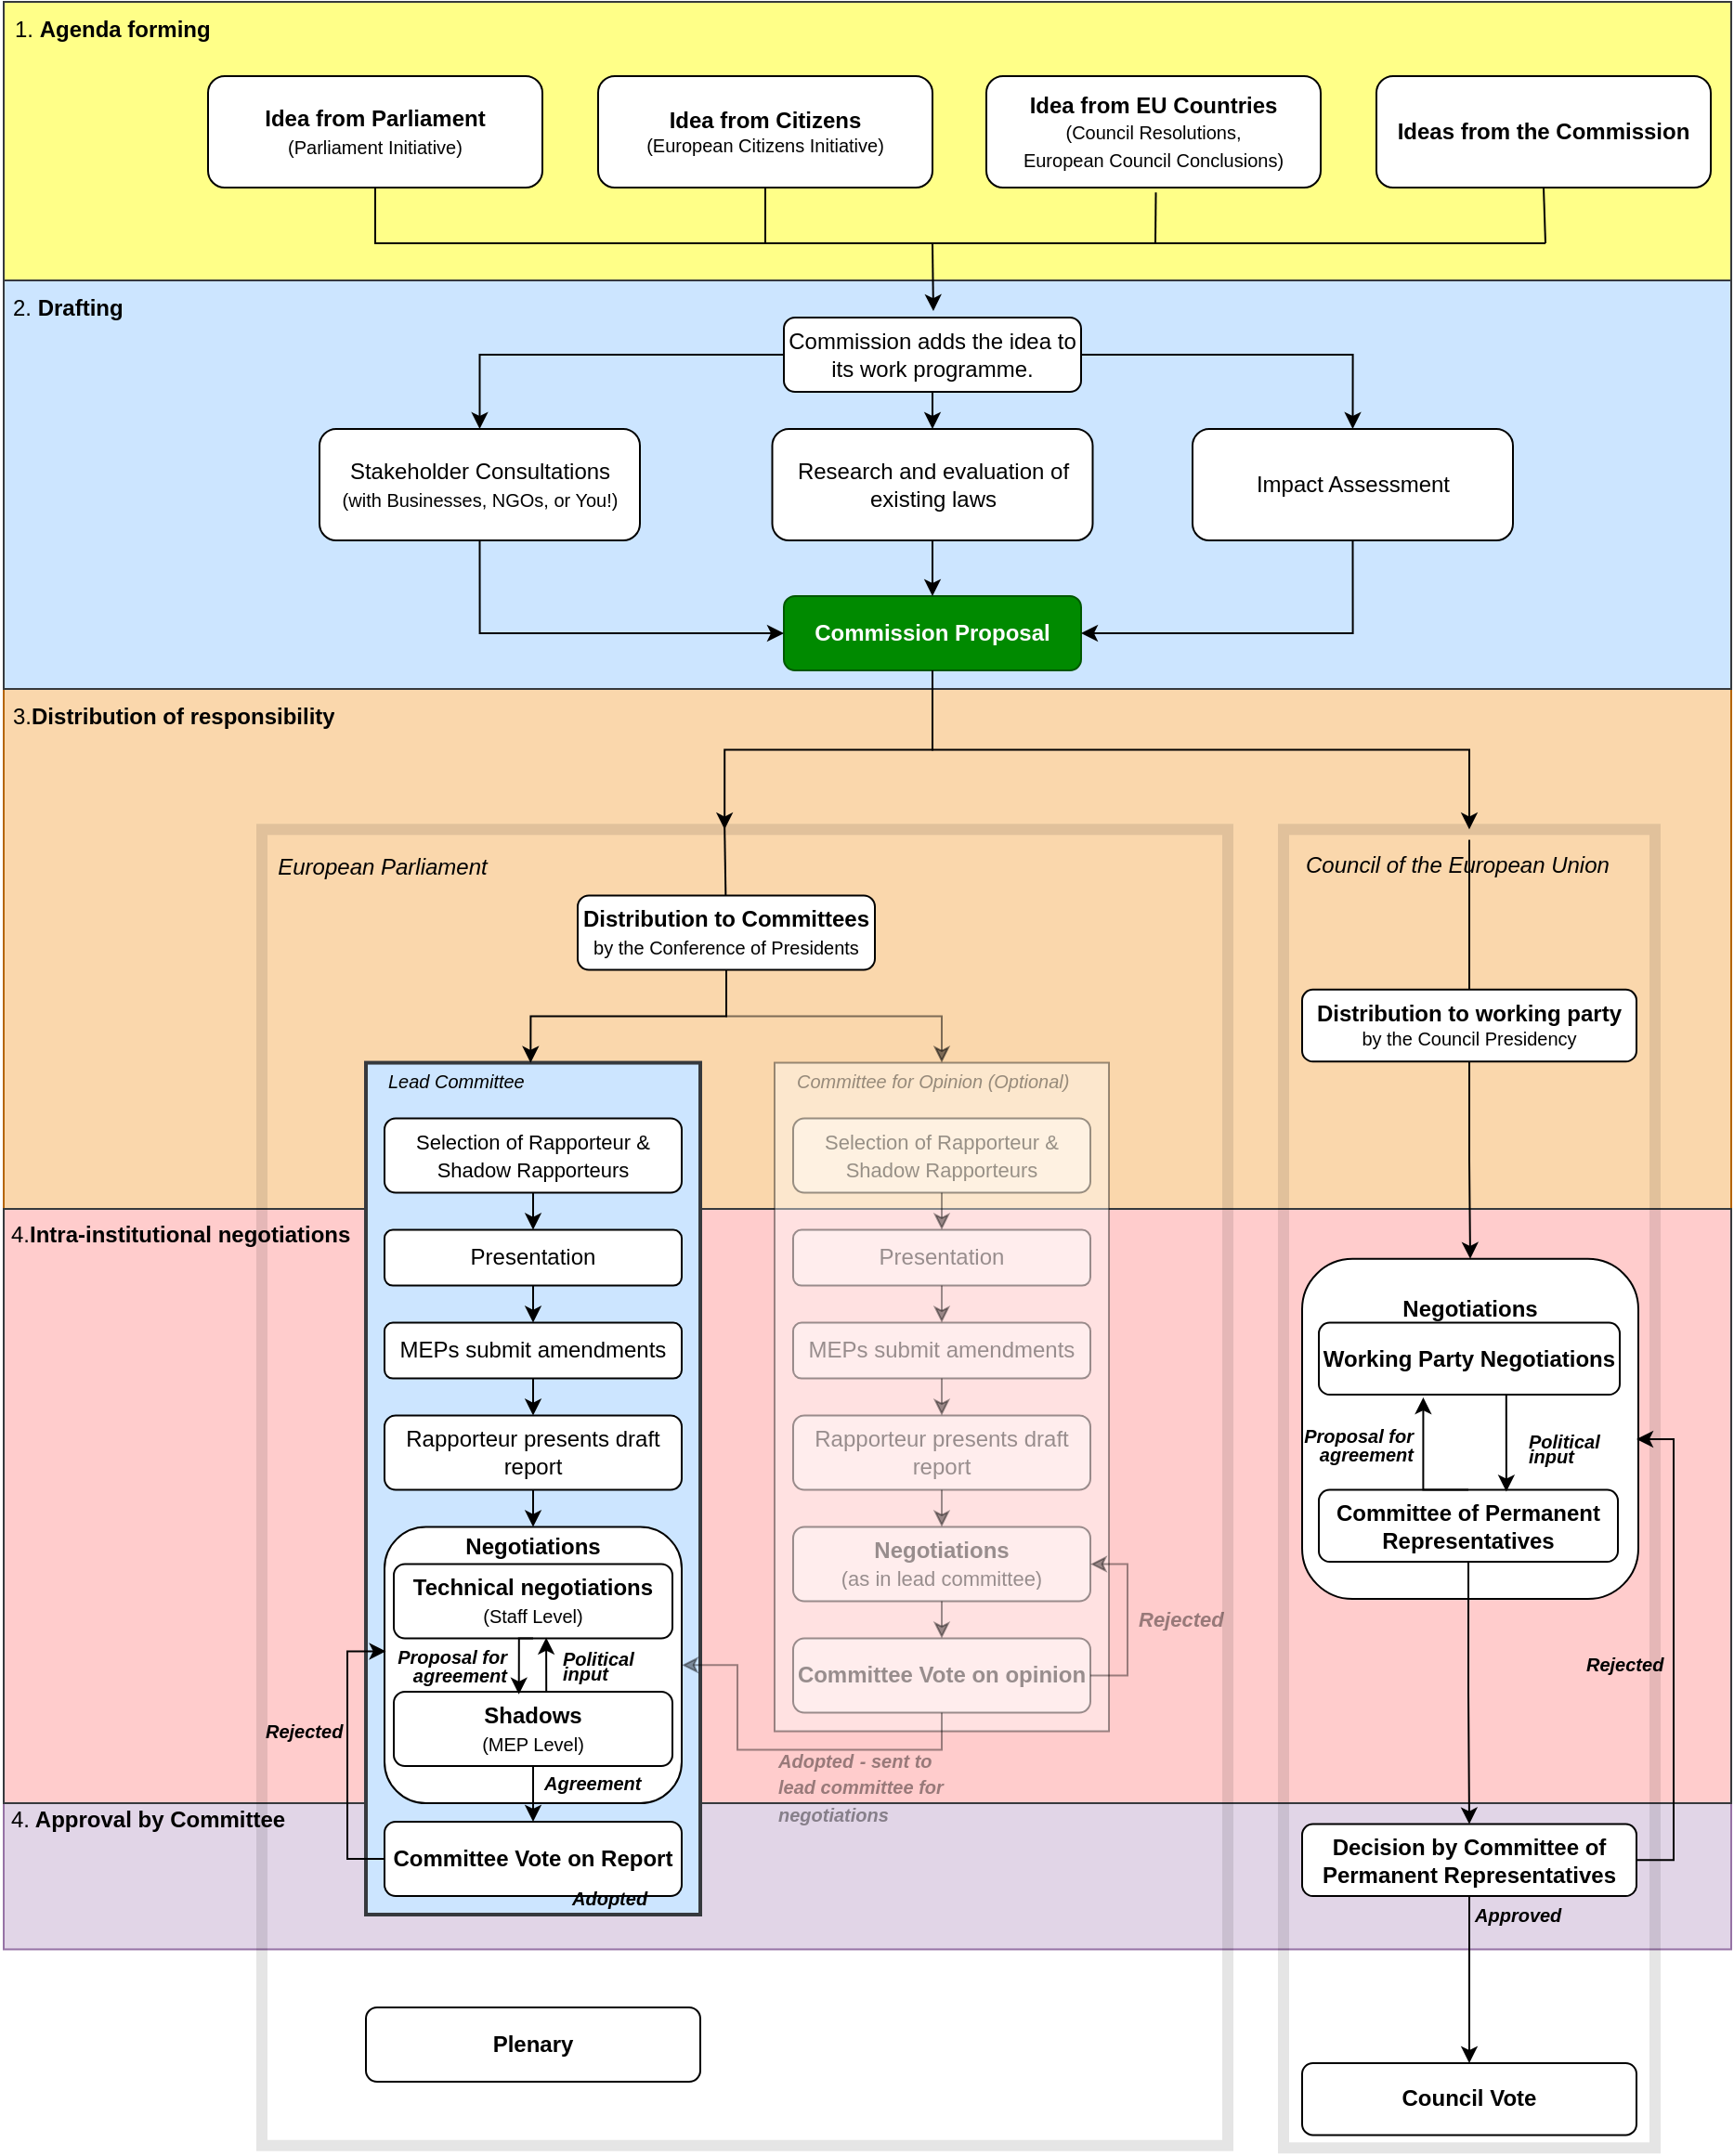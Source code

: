 <mxfile version="23.1.1" type="device">
  <diagram id="C5RBs43oDa-KdzZeNtuy" name="Page-1">
    <mxGraphModel dx="2902" dy="1095" grid="1" gridSize="10" guides="1" tooltips="1" connect="1" arrows="1" fold="1" page="1" pageScale="1" pageWidth="927" pageHeight="2200" math="0" shadow="0">
      <root>
        <mxCell id="WIyWlLk6GJQsqaUBKTNV-0" />
        <mxCell id="WIyWlLk6GJQsqaUBKTNV-1" parent="WIyWlLk6GJQsqaUBKTNV-0" />
        <mxCell id="CYwxyyYUvNGJD3u-65vJ-61" value="" style="rounded=0;whiteSpace=wrap;html=1;fillColor=#fad7ac;strokeColor=#b46504;" vertex="1" parent="WIyWlLk6GJQsqaUBKTNV-1">
          <mxGeometry y="370" width="930" height="280" as="geometry" />
        </mxCell>
        <mxCell id="CYwxyyYUvNGJD3u-65vJ-101" value="" style="rounded=0;whiteSpace=wrap;html=1;fillColor=#e1d5e7;strokeColor=#9673a6;" vertex="1" parent="WIyWlLk6GJQsqaUBKTNV-1">
          <mxGeometry y="970" width="930" height="78.72" as="geometry" />
        </mxCell>
        <mxCell id="CYwxyyYUvNGJD3u-65vJ-63" value="" style="rounded=0;whiteSpace=wrap;html=1;fillColor=#ffcccc;strokeColor=#36393d;" vertex="1" parent="WIyWlLk6GJQsqaUBKTNV-1">
          <mxGeometry y="650" width="930" height="320" as="geometry" />
        </mxCell>
        <mxCell id="CYwxyyYUvNGJD3u-65vJ-0" value="" style="rounded=0;whiteSpace=wrap;html=1;fillColor=none;strokeWidth=6;opacity=10;" vertex="1" parent="WIyWlLk6GJQsqaUBKTNV-1">
          <mxGeometry x="689" y="445.64" width="200" height="710" as="geometry" />
        </mxCell>
        <mxCell id="CYwxyyYUvNGJD3u-65vJ-103" value="&lt;div&gt;&lt;b&gt;Negotiations&lt;/b&gt;&lt;/div&gt;&lt;div&gt;&lt;b&gt;&lt;br&gt;&lt;/b&gt;&lt;/div&gt;&lt;div&gt;&lt;b&gt;&lt;br&gt;&lt;/b&gt;&lt;/div&gt;&lt;div&gt;&lt;font style=&quot;font-size: 11px;&quot;&gt;&lt;br&gt;&lt;/font&gt;&lt;/div&gt;&lt;div&gt;&lt;font style=&quot;font-size: 11px;&quot;&gt;&lt;br&gt;&lt;/font&gt;&lt;/div&gt;&lt;div&gt;&lt;font style=&quot;font-size: 11px;&quot;&gt;&lt;br&gt;&lt;/font&gt;&lt;/div&gt;&lt;div&gt;&lt;font style=&quot;font-size: 11px;&quot;&gt;&lt;br&gt;&lt;/font&gt;&lt;/div&gt;&lt;div&gt;&lt;font style=&quot;font-size: 11px;&quot;&gt;&lt;br&gt;&lt;/font&gt;&lt;/div&gt;&lt;div&gt;&lt;br&gt;&lt;/div&gt;&lt;div&gt;&lt;br&gt;&lt;/div&gt;" style="rounded=1;whiteSpace=wrap;html=1;" vertex="1" parent="WIyWlLk6GJQsqaUBKTNV-1">
          <mxGeometry x="699" y="676.92" width="181" height="183.08" as="geometry" />
        </mxCell>
        <mxCell id="CYwxyyYUvNGJD3u-65vJ-64" value="&lt;div&gt;4.&lt;b&gt;Intra-institutional negotiations&lt;br&gt;&lt;/b&gt;&lt;/div&gt;&lt;div&gt;&lt;b&gt;&lt;br&gt;&lt;/b&gt;&lt;/div&gt;" style="text;strokeColor=none;fillColor=none;align=left;verticalAlign=middle;spacingLeft=4;spacingRight=4;overflow=hidden;points=[[0,0.5],[1,0.5]];portConstraint=eastwest;rotatable=0;whiteSpace=wrap;html=1;" vertex="1" parent="WIyWlLk6GJQsqaUBKTNV-1">
          <mxGeometry x="-2" y="651.28" width="291" height="38.72" as="geometry" />
        </mxCell>
        <mxCell id="CYwxyyYUvNGJD3u-65vJ-59" value="" style="rounded=0;whiteSpace=wrap;html=1;fillColor=#cce5ff;strokeColor=#36393d;" vertex="1" parent="WIyWlLk6GJQsqaUBKTNV-1">
          <mxGeometry y="150" width="930" height="220" as="geometry" />
        </mxCell>
        <mxCell id="CYwxyyYUvNGJD3u-65vJ-57" value="" style="rounded=0;whiteSpace=wrap;html=1;fillColor=#ffff88;strokeColor=#36393d;" vertex="1" parent="WIyWlLk6GJQsqaUBKTNV-1">
          <mxGeometry width="930" height="150" as="geometry" />
        </mxCell>
        <mxCell id="CYwxyyYUvNGJD3u-65vJ-4" style="edgeStyle=orthogonalEdgeStyle;rounded=0;orthogonalLoop=1;jettySize=auto;html=1;exitX=0.5;exitY=1;exitDx=0;exitDy=0;entryX=0.5;entryY=0;entryDx=0;entryDy=0;" edge="1" parent="WIyWlLk6GJQsqaUBKTNV-1" source="WIyWlLk6GJQsqaUBKTNV-3" target="CYwxyyYUvNGJD3u-65vJ-0">
          <mxGeometry relative="1" as="geometry" />
        </mxCell>
        <mxCell id="WIyWlLk6GJQsqaUBKTNV-3" value="&lt;b&gt;Commission Proposal&lt;br&gt;&lt;/b&gt;" style="rounded=1;whiteSpace=wrap;html=1;fontSize=12;glass=0;strokeWidth=1;shadow=0;fillColor=#008a00;strokeColor=#005700;fontColor=#ffffff;" parent="WIyWlLk6GJQsqaUBKTNV-1" vertex="1">
          <mxGeometry x="420" y="320" width="160" height="40" as="geometry" />
        </mxCell>
        <mxCell id="qnNjF8C_8HzFQq0--99x-7" value="" style="rounded=0;whiteSpace=wrap;html=1;fillColor=none;opacity=10;strokeWidth=6;" parent="WIyWlLk6GJQsqaUBKTNV-1" vertex="1">
          <mxGeometry x="139" y="445.64" width="520" height="708.72" as="geometry" />
        </mxCell>
        <mxCell id="qnNjF8C_8HzFQq0--99x-30" style="edgeStyle=orthogonalEdgeStyle;rounded=0;orthogonalLoop=1;jettySize=auto;html=1;exitX=0.5;exitY=1;exitDx=0;exitDy=0;entryX=0;entryY=0.5;entryDx=0;entryDy=0;" parent="WIyWlLk6GJQsqaUBKTNV-1" source="qnNjF8C_8HzFQq0--99x-9" target="WIyWlLk6GJQsqaUBKTNV-3" edge="1">
          <mxGeometry relative="1" as="geometry" />
        </mxCell>
        <mxCell id="qnNjF8C_8HzFQq0--99x-9" value="&lt;div&gt;Stakeholder Consultations&lt;br&gt;&lt;font style=&quot;font-size: 10px;&quot;&gt;(with Businesses, NGOs, or You!)&lt;/font&gt;&lt;br&gt;&lt;/div&gt;" style="rounded=1;whiteSpace=wrap;html=1;fontSize=12;glass=0;strokeWidth=1;shadow=0;" parent="WIyWlLk6GJQsqaUBKTNV-1" vertex="1">
          <mxGeometry x="170" y="230" width="172.5" height="60" as="geometry" />
        </mxCell>
        <mxCell id="qnNjF8C_8HzFQq0--99x-25" style="edgeStyle=orthogonalEdgeStyle;rounded=0;orthogonalLoop=1;jettySize=auto;html=1;exitX=0;exitY=0.5;exitDx=0;exitDy=0;" parent="WIyWlLk6GJQsqaUBKTNV-1" source="qnNjF8C_8HzFQq0--99x-10" target="qnNjF8C_8HzFQq0--99x-9" edge="1">
          <mxGeometry relative="1" as="geometry" />
        </mxCell>
        <mxCell id="qnNjF8C_8HzFQq0--99x-28" style="edgeStyle=orthogonalEdgeStyle;rounded=0;orthogonalLoop=1;jettySize=auto;html=1;exitX=0.5;exitY=1;exitDx=0;exitDy=0;entryX=0.5;entryY=0;entryDx=0;entryDy=0;" parent="WIyWlLk6GJQsqaUBKTNV-1" source="qnNjF8C_8HzFQq0--99x-10" target="qnNjF8C_8HzFQq0--99x-27" edge="1">
          <mxGeometry relative="1" as="geometry" />
        </mxCell>
        <mxCell id="qnNjF8C_8HzFQq0--99x-29" style="edgeStyle=orthogonalEdgeStyle;rounded=0;orthogonalLoop=1;jettySize=auto;html=1;exitX=1;exitY=0.5;exitDx=0;exitDy=0;entryX=0.5;entryY=0;entryDx=0;entryDy=0;" parent="WIyWlLk6GJQsqaUBKTNV-1" source="qnNjF8C_8HzFQq0--99x-10" target="qnNjF8C_8HzFQq0--99x-26" edge="1">
          <mxGeometry relative="1" as="geometry" />
        </mxCell>
        <mxCell id="qnNjF8C_8HzFQq0--99x-10" value="Commission adds the idea to its work programme." style="rounded=1;whiteSpace=wrap;html=1;fontSize=12;glass=0;strokeWidth=1;shadow=0;" parent="WIyWlLk6GJQsqaUBKTNV-1" vertex="1">
          <mxGeometry x="420" y="170" width="160" height="40" as="geometry" />
        </mxCell>
        <mxCell id="qnNjF8C_8HzFQq0--99x-12" value="&lt;div&gt;&lt;b&gt;Idea from Parliament&lt;/b&gt;&lt;/div&gt;&lt;div&gt;&lt;font style=&quot;font-size: 10px;&quot;&gt;(Parliament Initiative)&lt;/font&gt;&lt;br&gt;&lt;/div&gt;" style="rounded=1;whiteSpace=wrap;html=1;fontSize=12;glass=0;strokeWidth=1;shadow=0;" parent="WIyWlLk6GJQsqaUBKTNV-1" vertex="1">
          <mxGeometry x="110" y="40" width="180" height="60" as="geometry" />
        </mxCell>
        <mxCell id="qnNjF8C_8HzFQq0--99x-13" value="&lt;div&gt;&lt;b&gt;Idea from Citizens&lt;/b&gt;&lt;/div&gt;&lt;div style=&quot;font-size: 10px;&quot;&gt;(European Citizens Initiative)&lt;br&gt;&lt;/div&gt;" style="rounded=1;whiteSpace=wrap;html=1;fontSize=12;glass=0;strokeWidth=1;shadow=0;" parent="WIyWlLk6GJQsqaUBKTNV-1" vertex="1">
          <mxGeometry x="320" y="40" width="180" height="60" as="geometry" />
        </mxCell>
        <mxCell id="qnNjF8C_8HzFQq0--99x-14" value="&lt;div&gt;&lt;b&gt;Idea from EU Countries&lt;/b&gt;&lt;/div&gt;&lt;div&gt;&lt;font style=&quot;font-size: 10px;&quot;&gt;(Council Resolutions,&lt;/font&gt;&lt;/div&gt;&lt;div&gt;&lt;font style=&quot;font-size: 10px;&quot;&gt;European Council Conclusions)&lt;/font&gt;&lt;/div&gt;" style="rounded=1;whiteSpace=wrap;html=1;fontSize=12;glass=0;strokeWidth=1;shadow=0;" parent="WIyWlLk6GJQsqaUBKTNV-1" vertex="1">
          <mxGeometry x="529" y="40" width="180" height="60" as="geometry" />
        </mxCell>
        <mxCell id="qnNjF8C_8HzFQq0--99x-15" value="&lt;div&gt;&lt;b&gt;Ideas from the Commission&lt;/b&gt;&lt;/div&gt;" style="rounded=1;whiteSpace=wrap;html=1;fontSize=12;glass=0;strokeWidth=1;shadow=0;" parent="WIyWlLk6GJQsqaUBKTNV-1" vertex="1">
          <mxGeometry x="739" y="40" width="180" height="60" as="geometry" />
        </mxCell>
        <mxCell id="qnNjF8C_8HzFQq0--99x-17" value="" style="endArrow=none;html=1;rounded=0;exitX=0.5;exitY=1;exitDx=0;exitDy=0;" parent="WIyWlLk6GJQsqaUBKTNV-1" source="qnNjF8C_8HzFQq0--99x-12" edge="1">
          <mxGeometry width="50" height="50" relative="1" as="geometry">
            <mxPoint x="460" y="460" as="sourcePoint" />
            <mxPoint x="830" y="130" as="targetPoint" />
            <Array as="points">
              <mxPoint x="200" y="130" />
              <mxPoint x="420" y="130" />
            </Array>
          </mxGeometry>
        </mxCell>
        <mxCell id="qnNjF8C_8HzFQq0--99x-18" value="" style="endArrow=none;html=1;rounded=0;entryX=0.5;entryY=1;entryDx=0;entryDy=0;" parent="WIyWlLk6GJQsqaUBKTNV-1" target="qnNjF8C_8HzFQq0--99x-15" edge="1">
          <mxGeometry width="50" height="50" relative="1" as="geometry">
            <mxPoint x="830" y="130" as="sourcePoint" />
            <mxPoint x="830" y="100" as="targetPoint" />
          </mxGeometry>
        </mxCell>
        <mxCell id="qnNjF8C_8HzFQq0--99x-20" value="" style="endArrow=none;html=1;rounded=0;entryX=0.507;entryY=1.044;entryDx=0;entryDy=0;entryPerimeter=0;" parent="WIyWlLk6GJQsqaUBKTNV-1" target="qnNjF8C_8HzFQq0--99x-14" edge="1">
          <mxGeometry width="50" height="50" relative="1" as="geometry">
            <mxPoint x="620" y="130" as="sourcePoint" />
            <mxPoint x="620" y="90" as="targetPoint" />
          </mxGeometry>
        </mxCell>
        <mxCell id="qnNjF8C_8HzFQq0--99x-21" value="" style="endArrow=none;html=1;rounded=0;entryX=0.5;entryY=1;entryDx=0;entryDy=0;" parent="WIyWlLk6GJQsqaUBKTNV-1" target="qnNjF8C_8HzFQq0--99x-13" edge="1">
          <mxGeometry width="50" height="50" relative="1" as="geometry">
            <mxPoint x="410" y="130" as="sourcePoint" />
            <mxPoint x="410" y="90" as="targetPoint" />
          </mxGeometry>
        </mxCell>
        <mxCell id="qnNjF8C_8HzFQq0--99x-23" value="" style="endArrow=classic;html=1;rounded=0;entryX=0.503;entryY=-0.086;entryDx=0;entryDy=0;entryPerimeter=0;" parent="WIyWlLk6GJQsqaUBKTNV-1" target="qnNjF8C_8HzFQq0--99x-10" edge="1">
          <mxGeometry width="50" height="50" relative="1" as="geometry">
            <mxPoint x="500" y="130" as="sourcePoint" />
            <mxPoint x="500" y="170" as="targetPoint" />
          </mxGeometry>
        </mxCell>
        <mxCell id="qnNjF8C_8HzFQq0--99x-31" style="edgeStyle=orthogonalEdgeStyle;rounded=0;orthogonalLoop=1;jettySize=auto;html=1;exitX=0.5;exitY=1;exitDx=0;exitDy=0;entryX=1;entryY=0.5;entryDx=0;entryDy=0;" parent="WIyWlLk6GJQsqaUBKTNV-1" source="qnNjF8C_8HzFQq0--99x-26" target="WIyWlLk6GJQsqaUBKTNV-3" edge="1">
          <mxGeometry relative="1" as="geometry" />
        </mxCell>
        <mxCell id="qnNjF8C_8HzFQq0--99x-26" value="Impact Assessment" style="rounded=1;whiteSpace=wrap;html=1;fontSize=12;glass=0;strokeWidth=1;shadow=0;" parent="WIyWlLk6GJQsqaUBKTNV-1" vertex="1">
          <mxGeometry x="640" y="230" width="172.5" height="60" as="geometry" />
        </mxCell>
        <mxCell id="qnNjF8C_8HzFQq0--99x-32" style="edgeStyle=orthogonalEdgeStyle;rounded=0;orthogonalLoop=1;jettySize=auto;html=1;exitX=0.5;exitY=1;exitDx=0;exitDy=0;" parent="WIyWlLk6GJQsqaUBKTNV-1" source="qnNjF8C_8HzFQq0--99x-27" edge="1">
          <mxGeometry relative="1" as="geometry">
            <mxPoint x="500" y="320" as="targetPoint" />
          </mxGeometry>
        </mxCell>
        <mxCell id="qnNjF8C_8HzFQq0--99x-27" value="Research and evaluation of existing laws" style="rounded=1;whiteSpace=wrap;html=1;fontSize=12;glass=0;strokeWidth=1;shadow=0;" parent="WIyWlLk6GJQsqaUBKTNV-1" vertex="1">
          <mxGeometry x="413.75" y="230" width="172.5" height="60" as="geometry" />
        </mxCell>
        <mxCell id="CYwxyyYUvNGJD3u-65vJ-3" style="edgeStyle=orthogonalEdgeStyle;rounded=0;orthogonalLoop=1;jettySize=auto;html=1;exitX=0.5;exitY=1;exitDx=0;exitDy=0;entryX=0.479;entryY=0;entryDx=0;entryDy=0;entryPerimeter=0;" edge="1" parent="WIyWlLk6GJQsqaUBKTNV-1" source="WIyWlLk6GJQsqaUBKTNV-3" target="qnNjF8C_8HzFQq0--99x-7">
          <mxGeometry relative="1" as="geometry">
            <mxPoint x="380" y="480" as="targetPoint" />
          </mxGeometry>
        </mxCell>
        <mxCell id="CYwxyyYUvNGJD3u-65vJ-5" value="&lt;i&gt;European Parliament&lt;br&gt;&lt;/i&gt;" style="text;html=1;strokeColor=none;fillColor=none;align=center;verticalAlign=middle;whiteSpace=wrap;rounded=0;" vertex="1" parent="WIyWlLk6GJQsqaUBKTNV-1">
          <mxGeometry x="139" y="451.28" width="130" height="30" as="geometry" />
        </mxCell>
        <mxCell id="CYwxyyYUvNGJD3u-65vJ-6" value="&lt;div align=&quot;left&quot;&gt;&lt;i&gt;Council of the European Union&lt;/i&gt;&lt;br&gt;&lt;/div&gt;" style="text;html=1;strokeColor=none;fillColor=none;align=left;verticalAlign=middle;whiteSpace=wrap;rounded=0;" vertex="1" parent="WIyWlLk6GJQsqaUBKTNV-1">
          <mxGeometry x="699" y="450.28" width="170" height="30" as="geometry" />
        </mxCell>
        <mxCell id="CYwxyyYUvNGJD3u-65vJ-8" value="&lt;div&gt;&lt;b&gt;Distribution to Committees&lt;/b&gt;&lt;/div&gt;&lt;div&gt;&lt;font style=&quot;font-size: 10px;&quot;&gt;by the Conference of Presidents&lt;/font&gt;&lt;br&gt;&lt;/div&gt;" style="rounded=1;whiteSpace=wrap;html=1;" vertex="1" parent="WIyWlLk6GJQsqaUBKTNV-1">
          <mxGeometry x="309" y="481.28" width="160" height="40" as="geometry" />
        </mxCell>
        <mxCell id="CYwxyyYUvNGJD3u-65vJ-9" value="" style="endArrow=none;html=1;rounded=0;entryX=0.479;entryY=-0.002;entryDx=0;entryDy=0;entryPerimeter=0;" edge="1" parent="WIyWlLk6GJQsqaUBKTNV-1" source="CYwxyyYUvNGJD3u-65vJ-8" target="qnNjF8C_8HzFQq0--99x-7">
          <mxGeometry width="50" height="50" relative="1" as="geometry">
            <mxPoint x="329" y="641.28" as="sourcePoint" />
            <mxPoint x="379" y="591.28" as="targetPoint" />
          </mxGeometry>
        </mxCell>
        <mxCell id="CYwxyyYUvNGJD3u-65vJ-10" value="" style="rounded=0;whiteSpace=wrap;html=1;strokeWidth=2;fillColor=#cce5ff;strokeColor=#36393d;glass=0;" vertex="1" parent="WIyWlLk6GJQsqaUBKTNV-1">
          <mxGeometry x="195" y="571.28" width="180" height="458.72" as="geometry" />
        </mxCell>
        <mxCell id="CYwxyyYUvNGJD3u-65vJ-11" value="" style="rounded=0;whiteSpace=wrap;html=1;opacity=40;textOpacity=40;" vertex="1" parent="WIyWlLk6GJQsqaUBKTNV-1">
          <mxGeometry x="415" y="571.28" width="180" height="360" as="geometry" />
        </mxCell>
        <mxCell id="CYwxyyYUvNGJD3u-65vJ-12" value="&lt;div style=&quot;font-size: 10px;&quot; align=&quot;left&quot;&gt;&lt;font style=&quot;font-size: 10px;&quot;&gt;&lt;i&gt;Lead Committee&lt;/i&gt;&lt;br&gt;&lt;/font&gt;&lt;/div&gt;" style="text;html=1;strokeColor=none;fillColor=none;align=left;verticalAlign=middle;whiteSpace=wrap;rounded=0;" vertex="1" parent="WIyWlLk6GJQsqaUBKTNV-1">
          <mxGeometry x="205" y="571.28" width="130" height="20" as="geometry" />
        </mxCell>
        <mxCell id="CYwxyyYUvNGJD3u-65vJ-13" value="&lt;font style=&quot;font-size: 10px;&quot;&gt;&lt;i&gt;Committee for Opinion (Optional)&lt;br&gt;&lt;/i&gt;&lt;/font&gt;" style="text;html=1;align=left;verticalAlign=middle;whiteSpace=wrap;rounded=0;opacity=40;textOpacity=40;" vertex="1" parent="WIyWlLk6GJQsqaUBKTNV-1">
          <mxGeometry x="425" y="571.28" width="160" height="20" as="geometry" />
        </mxCell>
        <mxCell id="CYwxyyYUvNGJD3u-65vJ-28" style="edgeStyle=orthogonalEdgeStyle;rounded=0;orthogonalLoop=1;jettySize=auto;html=1;exitX=0.5;exitY=1;exitDx=0;exitDy=0;entryX=0.5;entryY=0;entryDx=0;entryDy=0;" edge="1" parent="WIyWlLk6GJQsqaUBKTNV-1" source="CYwxyyYUvNGJD3u-65vJ-14" target="CYwxyyYUvNGJD3u-65vJ-15">
          <mxGeometry relative="1" as="geometry" />
        </mxCell>
        <mxCell id="CYwxyyYUvNGJD3u-65vJ-14" value="Presentation" style="rounded=1;whiteSpace=wrap;html=1;" vertex="1" parent="WIyWlLk6GJQsqaUBKTNV-1">
          <mxGeometry x="205" y="661.28" width="160" height="30" as="geometry" />
        </mxCell>
        <mxCell id="CYwxyyYUvNGJD3u-65vJ-29" style="edgeStyle=orthogonalEdgeStyle;rounded=0;orthogonalLoop=1;jettySize=auto;html=1;exitX=0.5;exitY=1;exitDx=0;exitDy=0;entryX=0.5;entryY=0;entryDx=0;entryDy=0;" edge="1" parent="WIyWlLk6GJQsqaUBKTNV-1" source="CYwxyyYUvNGJD3u-65vJ-15" target="CYwxyyYUvNGJD3u-65vJ-16">
          <mxGeometry relative="1" as="geometry" />
        </mxCell>
        <mxCell id="CYwxyyYUvNGJD3u-65vJ-15" value="MEPs submit amendments" style="rounded=1;whiteSpace=wrap;html=1;" vertex="1" parent="WIyWlLk6GJQsqaUBKTNV-1">
          <mxGeometry x="205" y="711.28" width="160" height="30" as="geometry" />
        </mxCell>
        <mxCell id="CYwxyyYUvNGJD3u-65vJ-32" style="edgeStyle=orthogonalEdgeStyle;rounded=0;orthogonalLoop=1;jettySize=auto;html=1;exitX=0.5;exitY=1;exitDx=0;exitDy=0;entryX=0.5;entryY=0;entryDx=0;entryDy=0;" edge="1" parent="WIyWlLk6GJQsqaUBKTNV-1" source="CYwxyyYUvNGJD3u-65vJ-16" target="CYwxyyYUvNGJD3u-65vJ-18">
          <mxGeometry relative="1" as="geometry" />
        </mxCell>
        <mxCell id="CYwxyyYUvNGJD3u-65vJ-16" value="Rapporteur presents draft report" style="rounded=1;whiteSpace=wrap;html=1;" vertex="1" parent="WIyWlLk6GJQsqaUBKTNV-1">
          <mxGeometry x="205" y="761.28" width="160" height="40" as="geometry" />
        </mxCell>
        <mxCell id="CYwxyyYUvNGJD3u-65vJ-22" style="edgeStyle=orthogonalEdgeStyle;rounded=0;orthogonalLoop=1;jettySize=auto;html=1;exitX=0.5;exitY=1;exitDx=0;exitDy=0;entryX=0.5;entryY=0;entryDx=0;entryDy=0;" edge="1" parent="WIyWlLk6GJQsqaUBKTNV-1" source="CYwxyyYUvNGJD3u-65vJ-17" target="CYwxyyYUvNGJD3u-65vJ-14">
          <mxGeometry relative="1" as="geometry" />
        </mxCell>
        <mxCell id="CYwxyyYUvNGJD3u-65vJ-17" value="&lt;font style=&quot;font-size: 11px;&quot;&gt;Selection of Rapporteur &amp;amp; Shadow Rapporteurs&lt;/font&gt;" style="rounded=1;whiteSpace=wrap;html=1;" vertex="1" parent="WIyWlLk6GJQsqaUBKTNV-1">
          <mxGeometry x="205" y="601.28" width="160" height="40" as="geometry" />
        </mxCell>
        <mxCell id="CYwxyyYUvNGJD3u-65vJ-18" value="&lt;div&gt;&lt;b&gt;Negotiations&lt;/b&gt;&lt;/div&gt;&lt;div&gt;&lt;b&gt;&lt;br&gt;&lt;/b&gt;&lt;/div&gt;&lt;div&gt;&lt;b&gt;&lt;br&gt;&lt;/b&gt;&lt;/div&gt;&lt;div&gt;&lt;font style=&quot;font-size: 11px;&quot;&gt;&lt;br&gt;&lt;/font&gt;&lt;/div&gt;&lt;div&gt;&lt;font style=&quot;font-size: 11px;&quot;&gt;&lt;br&gt;&lt;/font&gt;&lt;/div&gt;&lt;div&gt;&lt;font style=&quot;font-size: 11px;&quot;&gt;&lt;br&gt;&lt;/font&gt;&lt;/div&gt;&lt;div&gt;&lt;font style=&quot;font-size: 11px;&quot;&gt;&lt;br&gt;&lt;/font&gt;&lt;/div&gt;&lt;div&gt;&lt;font style=&quot;font-size: 11px;&quot;&gt;&lt;br&gt;&lt;/font&gt;&lt;/div&gt;&lt;div&gt;&lt;br&gt;&lt;/div&gt;&lt;div&gt;&lt;br&gt;&lt;/div&gt;" style="rounded=1;whiteSpace=wrap;html=1;" vertex="1" parent="WIyWlLk6GJQsqaUBKTNV-1">
          <mxGeometry x="205" y="821.28" width="160" height="148.72" as="geometry" />
        </mxCell>
        <mxCell id="CYwxyyYUvNGJD3u-65vJ-20" value="&lt;b&gt;Committee Vote&lt;/b&gt; &lt;b&gt;on Report&lt;/b&gt;" style="rounded=1;whiteSpace=wrap;html=1;" vertex="1" parent="WIyWlLk6GJQsqaUBKTNV-1">
          <mxGeometry x="205" y="980" width="160" height="40" as="geometry" />
        </mxCell>
        <mxCell id="CYwxyyYUvNGJD3u-65vJ-34" style="edgeStyle=orthogonalEdgeStyle;rounded=0;orthogonalLoop=1;jettySize=auto;html=1;exitX=0.5;exitY=1;exitDx=0;exitDy=0;entryX=0.5;entryY=0;entryDx=0;entryDy=0;opacity=40;textOpacity=40;" edge="1" parent="WIyWlLk6GJQsqaUBKTNV-1" source="CYwxyyYUvNGJD3u-65vJ-35" target="CYwxyyYUvNGJD3u-65vJ-37">
          <mxGeometry relative="1" as="geometry" />
        </mxCell>
        <mxCell id="CYwxyyYUvNGJD3u-65vJ-35" value="Presentation" style="rounded=1;whiteSpace=wrap;html=1;opacity=40;textOpacity=40;" vertex="1" parent="WIyWlLk6GJQsqaUBKTNV-1">
          <mxGeometry x="425" y="661.28" width="160" height="30" as="geometry" />
        </mxCell>
        <mxCell id="CYwxyyYUvNGJD3u-65vJ-36" style="edgeStyle=orthogonalEdgeStyle;rounded=0;orthogonalLoop=1;jettySize=auto;html=1;exitX=0.5;exitY=1;exitDx=0;exitDy=0;entryX=0.5;entryY=0;entryDx=0;entryDy=0;opacity=40;textOpacity=40;" edge="1" parent="WIyWlLk6GJQsqaUBKTNV-1" source="CYwxyyYUvNGJD3u-65vJ-37" target="CYwxyyYUvNGJD3u-65vJ-39">
          <mxGeometry relative="1" as="geometry" />
        </mxCell>
        <mxCell id="CYwxyyYUvNGJD3u-65vJ-37" value="MEPs submit amendments" style="rounded=1;whiteSpace=wrap;html=1;opacity=40;textOpacity=40;" vertex="1" parent="WIyWlLk6GJQsqaUBKTNV-1">
          <mxGeometry x="425" y="711.28" width="160" height="30" as="geometry" />
        </mxCell>
        <mxCell id="CYwxyyYUvNGJD3u-65vJ-38" style="edgeStyle=orthogonalEdgeStyle;rounded=0;orthogonalLoop=1;jettySize=auto;html=1;exitX=0.5;exitY=1;exitDx=0;exitDy=0;entryX=0.5;entryY=0;entryDx=0;entryDy=0;opacity=40;textOpacity=40;" edge="1" parent="WIyWlLk6GJQsqaUBKTNV-1" source="CYwxyyYUvNGJD3u-65vJ-39" target="CYwxyyYUvNGJD3u-65vJ-43">
          <mxGeometry relative="1" as="geometry" />
        </mxCell>
        <mxCell id="CYwxyyYUvNGJD3u-65vJ-39" value="Rapporteur presents draft report" style="rounded=1;whiteSpace=wrap;html=1;opacity=40;textOpacity=40;" vertex="1" parent="WIyWlLk6GJQsqaUBKTNV-1">
          <mxGeometry x="425" y="761.28" width="160" height="40" as="geometry" />
        </mxCell>
        <mxCell id="CYwxyyYUvNGJD3u-65vJ-40" style="edgeStyle=orthogonalEdgeStyle;rounded=0;orthogonalLoop=1;jettySize=auto;html=1;exitX=0.5;exitY=1;exitDx=0;exitDy=0;entryX=0.5;entryY=0;entryDx=0;entryDy=0;opacity=40;textOpacity=40;" edge="1" parent="WIyWlLk6GJQsqaUBKTNV-1" source="CYwxyyYUvNGJD3u-65vJ-41" target="CYwxyyYUvNGJD3u-65vJ-35">
          <mxGeometry relative="1" as="geometry" />
        </mxCell>
        <mxCell id="CYwxyyYUvNGJD3u-65vJ-41" value="&lt;font style=&quot;font-size: 11px;&quot;&gt;Selection of Rapporteur &amp;amp; Shadow Rapporteurs&lt;/font&gt;" style="rounded=1;whiteSpace=wrap;html=1;opacity=40;textOpacity=40;" vertex="1" parent="WIyWlLk6GJQsqaUBKTNV-1">
          <mxGeometry x="425" y="601.28" width="160" height="40" as="geometry" />
        </mxCell>
        <mxCell id="CYwxyyYUvNGJD3u-65vJ-42" style="edgeStyle=orthogonalEdgeStyle;rounded=0;orthogonalLoop=1;jettySize=auto;html=1;exitX=0.5;exitY=1;exitDx=0;exitDy=0;entryX=0.5;entryY=0;entryDx=0;entryDy=0;opacity=40;textOpacity=40;" edge="1" parent="WIyWlLk6GJQsqaUBKTNV-1" source="CYwxyyYUvNGJD3u-65vJ-43" target="CYwxyyYUvNGJD3u-65vJ-44">
          <mxGeometry relative="1" as="geometry" />
        </mxCell>
        <mxCell id="CYwxyyYUvNGJD3u-65vJ-43" value="&lt;div&gt;&lt;b&gt;Negotiations&lt;/b&gt;&lt;/div&gt;&lt;font style=&quot;font-size: 11px;&quot;&gt;(as in lead committee)&lt;/font&gt;" style="rounded=1;whiteSpace=wrap;html=1;opacity=40;textOpacity=40;" vertex="1" parent="WIyWlLk6GJQsqaUBKTNV-1">
          <mxGeometry x="425" y="821.28" width="160" height="40" as="geometry" />
        </mxCell>
        <mxCell id="CYwxyyYUvNGJD3u-65vJ-47" style="edgeStyle=orthogonalEdgeStyle;rounded=0;orthogonalLoop=1;jettySize=auto;html=1;exitX=0.5;exitY=1;exitDx=0;exitDy=0;opacity=40;textOpacity=40;" edge="1" parent="WIyWlLk6GJQsqaUBKTNV-1" source="CYwxyyYUvNGJD3u-65vJ-44" target="CYwxyyYUvNGJD3u-65vJ-18">
          <mxGeometry relative="1" as="geometry" />
        </mxCell>
        <mxCell id="CYwxyyYUvNGJD3u-65vJ-48" style="edgeStyle=orthogonalEdgeStyle;rounded=0;orthogonalLoop=1;jettySize=auto;html=1;exitX=1;exitY=0.5;exitDx=0;exitDy=0;entryX=1;entryY=0.5;entryDx=0;entryDy=0;opacity=40;textOpacity=40;" edge="1" parent="WIyWlLk6GJQsqaUBKTNV-1" source="CYwxyyYUvNGJD3u-65vJ-44" target="CYwxyyYUvNGJD3u-65vJ-43">
          <mxGeometry relative="1" as="geometry" />
        </mxCell>
        <mxCell id="CYwxyyYUvNGJD3u-65vJ-44" value="&lt;b&gt;Committee Vote on opinion&lt;br&gt;&lt;/b&gt;" style="rounded=1;whiteSpace=wrap;html=1;opacity=40;textOpacity=40;" vertex="1" parent="WIyWlLk6GJQsqaUBKTNV-1">
          <mxGeometry x="425" y="881.28" width="160" height="40" as="geometry" />
        </mxCell>
        <mxCell id="CYwxyyYUvNGJD3u-65vJ-49" value="&lt;font size=&quot;1&quot;&gt;&lt;b&gt;&lt;i&gt;Adopted&lt;/i&gt;&lt;/b&gt;&lt;/font&gt; &lt;font style=&quot;font-size: 10px;&quot;&gt;&lt;b&gt;&lt;i&gt;- sent to lead committee for negotiations&lt;/i&gt;&lt;/b&gt;&lt;/font&gt;" style="text;html=1;align=left;verticalAlign=middle;whiteSpace=wrap;rounded=0;opacity=40;textOpacity=40;" vertex="1" parent="WIyWlLk6GJQsqaUBKTNV-1">
          <mxGeometry x="415" y="951.28" width="104" height="20" as="geometry" />
        </mxCell>
        <mxCell id="CYwxyyYUvNGJD3u-65vJ-50" value="&lt;b style=&quot;font-size: 11px;&quot;&gt;&lt;i style=&quot;font-size: 11px;&quot;&gt;Rejected&lt;/i&gt;&lt;/b&gt;" style="text;html=1;align=left;verticalAlign=middle;whiteSpace=wrap;rounded=0;opacity=40;textOpacity=40;fontSize=11;" vertex="1" parent="WIyWlLk6GJQsqaUBKTNV-1">
          <mxGeometry x="609" y="861.28" width="50" height="20" as="geometry" />
        </mxCell>
        <mxCell id="CYwxyyYUvNGJD3u-65vJ-52" style="edgeStyle=orthogonalEdgeStyle;rounded=0;orthogonalLoop=1;jettySize=auto;html=1;exitX=0.5;exitY=1;exitDx=0;exitDy=0;entryX=0.605;entryY=0.005;entryDx=0;entryDy=0;entryPerimeter=0;" edge="1" parent="WIyWlLk6GJQsqaUBKTNV-1" source="CYwxyyYUvNGJD3u-65vJ-8" target="CYwxyyYUvNGJD3u-65vJ-12">
          <mxGeometry relative="1" as="geometry" />
        </mxCell>
        <mxCell id="CYwxyyYUvNGJD3u-65vJ-53" style="edgeStyle=orthogonalEdgeStyle;rounded=0;orthogonalLoop=1;jettySize=auto;html=1;exitX=0.5;exitY=1;exitDx=0;exitDy=0;entryX=0.5;entryY=0;entryDx=0;entryDy=0;opacity=50;" edge="1" parent="WIyWlLk6GJQsqaUBKTNV-1" source="CYwxyyYUvNGJD3u-65vJ-8" target="CYwxyyYUvNGJD3u-65vJ-13">
          <mxGeometry relative="1" as="geometry" />
        </mxCell>
        <mxCell id="CYwxyyYUvNGJD3u-65vJ-54" value="&lt;font size=&quot;1&quot;&gt;&lt;b&gt;&lt;i&gt;Rejected&lt;/i&gt;&lt;/b&gt;&lt;/font&gt;" style="text;html=1;align=left;verticalAlign=middle;whiteSpace=wrap;rounded=0;" vertex="1" parent="WIyWlLk6GJQsqaUBKTNV-1">
          <mxGeometry x="139" y="921.28" width="50" height="20" as="geometry" />
        </mxCell>
        <mxCell id="CYwxyyYUvNGJD3u-65vJ-55" value="&lt;font size=&quot;1&quot;&gt;&lt;b&gt;&lt;i&gt;Adopted&lt;/i&gt;&lt;/b&gt;&lt;/font&gt;" style="text;html=1;align=left;verticalAlign=middle;whiteSpace=wrap;rounded=0;" vertex="1" parent="WIyWlLk6GJQsqaUBKTNV-1">
          <mxGeometry x="304" y="1011.28" width="50" height="20" as="geometry" />
        </mxCell>
        <mxCell id="CYwxyyYUvNGJD3u-65vJ-56" style="edgeStyle=orthogonalEdgeStyle;rounded=0;orthogonalLoop=1;jettySize=auto;html=1;exitX=0;exitY=0.5;exitDx=0;exitDy=0;entryX=0.005;entryY=0.45;entryDx=0;entryDy=0;entryPerimeter=0;" edge="1" parent="WIyWlLk6GJQsqaUBKTNV-1" source="CYwxyyYUvNGJD3u-65vJ-20" target="CYwxyyYUvNGJD3u-65vJ-18">
          <mxGeometry relative="1" as="geometry" />
        </mxCell>
        <mxCell id="CYwxyyYUvNGJD3u-65vJ-58" value="1. &lt;b&gt;Agenda forming&lt;br&gt;&lt;/b&gt;" style="text;strokeColor=none;fillColor=none;align=left;verticalAlign=middle;spacingLeft=4;spacingRight=4;overflow=hidden;points=[[0,0.5],[1,0.5]];portConstraint=eastwest;rotatable=0;whiteSpace=wrap;html=1;" vertex="1" parent="WIyWlLk6GJQsqaUBKTNV-1">
          <mxGeometry width="120" height="30" as="geometry" />
        </mxCell>
        <mxCell id="CYwxyyYUvNGJD3u-65vJ-60" value="2. &lt;b&gt;Drafting&lt;/b&gt;" style="text;strokeColor=none;fillColor=none;align=left;verticalAlign=middle;spacingLeft=4;spacingRight=4;overflow=hidden;points=[[0,0.5],[1,0.5]];portConstraint=eastwest;rotatable=0;whiteSpace=wrap;html=1;" vertex="1" parent="WIyWlLk6GJQsqaUBKTNV-1">
          <mxGeometry x="-1" y="150" width="120" height="30" as="geometry" />
        </mxCell>
        <mxCell id="CYwxyyYUvNGJD3u-65vJ-62" value="3.&lt;b&gt;Distribution of responsibility&lt;br&gt;&lt;/b&gt;" style="text;strokeColor=none;fillColor=none;align=left;verticalAlign=middle;spacingLeft=4;spacingRight=4;overflow=hidden;points=[[0,0.5],[1,0.5]];portConstraint=eastwest;rotatable=0;whiteSpace=wrap;html=1;" vertex="1" parent="WIyWlLk6GJQsqaUBKTNV-1">
          <mxGeometry x="-1" y="370" width="291" height="30" as="geometry" />
        </mxCell>
        <mxCell id="CYwxyyYUvNGJD3u-65vJ-108" style="edgeStyle=orthogonalEdgeStyle;rounded=0;orthogonalLoop=1;jettySize=auto;html=1;exitX=0.5;exitY=1;exitDx=0;exitDy=0;entryX=0.5;entryY=0;entryDx=0;entryDy=0;" edge="1" parent="WIyWlLk6GJQsqaUBKTNV-1" source="CYwxyyYUvNGJD3u-65vJ-65" target="CYwxyyYUvNGJD3u-65vJ-103">
          <mxGeometry relative="1" as="geometry" />
        </mxCell>
        <mxCell id="CYwxyyYUvNGJD3u-65vJ-65" value="&lt;div&gt;&lt;b&gt;Distribution to working party&lt;/b&gt;&lt;/div&gt;&lt;div style=&quot;font-size: 10px;&quot;&gt;by the Council Presidency&lt;b&gt;&lt;br&gt;&lt;/b&gt;&lt;/div&gt;" style="rounded=1;whiteSpace=wrap;html=1;" vertex="1" parent="WIyWlLk6GJQsqaUBKTNV-1">
          <mxGeometry x="699" y="531.92" width="180" height="38.72" as="geometry" />
        </mxCell>
        <mxCell id="CYwxyyYUvNGJD3u-65vJ-66" value="&lt;b&gt;Working Party Negotiations&lt;br&gt;&lt;/b&gt;" style="rounded=1;whiteSpace=wrap;html=1;" vertex="1" parent="WIyWlLk6GJQsqaUBKTNV-1">
          <mxGeometry x="708" y="711.28" width="162" height="38.72" as="geometry" />
        </mxCell>
        <mxCell id="CYwxyyYUvNGJD3u-65vJ-67" value="&lt;b&gt;Council Vote&lt;br&gt;&lt;/b&gt;" style="rounded=1;whiteSpace=wrap;html=1;" vertex="1" parent="WIyWlLk6GJQsqaUBKTNV-1">
          <mxGeometry x="699" y="1110" width="180" height="38.72" as="geometry" />
        </mxCell>
        <mxCell id="CYwxyyYUvNGJD3u-65vJ-96" style="edgeStyle=orthogonalEdgeStyle;rounded=0;orthogonalLoop=1;jettySize=auto;html=1;exitX=1;exitY=0.5;exitDx=0;exitDy=0;entryX=1;entryY=0.25;entryDx=0;entryDy=0;" edge="1" parent="WIyWlLk6GJQsqaUBKTNV-1" source="CYwxyyYUvNGJD3u-65vJ-69" target="CYwxyyYUvNGJD3u-65vJ-87">
          <mxGeometry relative="1" as="geometry" />
        </mxCell>
        <mxCell id="CYwxyyYUvNGJD3u-65vJ-100" style="edgeStyle=orthogonalEdgeStyle;rounded=0;orthogonalLoop=1;jettySize=auto;html=1;exitX=0.5;exitY=1;exitDx=0;exitDy=0;entryX=0.5;entryY=0;entryDx=0;entryDy=0;" edge="1" parent="WIyWlLk6GJQsqaUBKTNV-1" source="CYwxyyYUvNGJD3u-65vJ-69" target="CYwxyyYUvNGJD3u-65vJ-67">
          <mxGeometry relative="1" as="geometry" />
        </mxCell>
        <mxCell id="CYwxyyYUvNGJD3u-65vJ-69" value="&lt;b&gt;Decision by Committee of Permanent Representatives&lt;br&gt;&lt;/b&gt;" style="rounded=1;whiteSpace=wrap;html=1;" vertex="1" parent="WIyWlLk6GJQsqaUBKTNV-1">
          <mxGeometry x="699" y="981.28" width="180" height="38.72" as="geometry" />
        </mxCell>
        <mxCell id="CYwxyyYUvNGJD3u-65vJ-72" value="" style="endArrow=none;html=1;rounded=0;exitX=0.5;exitY=0;exitDx=0;exitDy=0;" edge="1" parent="WIyWlLk6GJQsqaUBKTNV-1" source="CYwxyyYUvNGJD3u-65vJ-65">
          <mxGeometry width="50" height="50" relative="1" as="geometry">
            <mxPoint x="739" y="501.28" as="sourcePoint" />
            <mxPoint x="789" y="451.28" as="targetPoint" />
          </mxGeometry>
        </mxCell>
        <mxCell id="CYwxyyYUvNGJD3u-65vJ-73" value="&lt;div&gt;&lt;b&gt;Technical negotiations&lt;/b&gt;&lt;/div&gt;&lt;div&gt;&lt;font style=&quot;font-size: 10px;&quot;&gt;(Staff Level)&lt;/font&gt;&lt;br&gt;&lt;/div&gt;" style="rounded=1;whiteSpace=wrap;html=1;" vertex="1" parent="WIyWlLk6GJQsqaUBKTNV-1">
          <mxGeometry x="210" y="841.28" width="150" height="40" as="geometry" />
        </mxCell>
        <mxCell id="CYwxyyYUvNGJD3u-65vJ-79" style="edgeStyle=orthogonalEdgeStyle;rounded=0;orthogonalLoop=1;jettySize=auto;html=1;exitX=0.5;exitY=1;exitDx=0;exitDy=0;entryX=0.5;entryY=0;entryDx=0;entryDy=0;" edge="1" parent="WIyWlLk6GJQsqaUBKTNV-1" source="CYwxyyYUvNGJD3u-65vJ-74" target="CYwxyyYUvNGJD3u-65vJ-20">
          <mxGeometry relative="1" as="geometry" />
        </mxCell>
        <mxCell id="CYwxyyYUvNGJD3u-65vJ-74" value="&lt;div&gt;&lt;b&gt;Shadows&lt;/b&gt;&lt;/div&gt;&lt;div&gt;&lt;font style=&quot;font-size: 10px;&quot;&gt;(MEP Level)&lt;/font&gt;&lt;br&gt;&lt;/div&gt;" style="rounded=1;whiteSpace=wrap;html=1;" vertex="1" parent="WIyWlLk6GJQsqaUBKTNV-1">
          <mxGeometry x="210" y="910" width="150" height="40" as="geometry" />
        </mxCell>
        <mxCell id="CYwxyyYUvNGJD3u-65vJ-81" value="&lt;font size=&quot;1&quot;&gt;&lt;b&gt;&lt;i&gt;Agreement&lt;/i&gt;&lt;/b&gt;&lt;/font&gt;" style="text;html=1;align=left;verticalAlign=middle;whiteSpace=wrap;rounded=0;" vertex="1" parent="WIyWlLk6GJQsqaUBKTNV-1">
          <mxGeometry x="289" y="948.72" width="60" height="21.28" as="geometry" />
        </mxCell>
        <mxCell id="CYwxyyYUvNGJD3u-65vJ-82" value="&lt;p style=&quot;line-height: 60%;&quot;&gt;&lt;font size=&quot;1&quot;&gt;&lt;b&gt;&lt;i&gt;Political input&lt;br&gt;&lt;/i&gt;&lt;/b&gt;&lt;/font&gt;&lt;/p&gt;" style="text;html=1;align=left;verticalAlign=middle;whiteSpace=wrap;rounded=0;" vertex="1" parent="WIyWlLk6GJQsqaUBKTNV-1">
          <mxGeometry x="299" y="885" width="60" height="21.28" as="geometry" />
        </mxCell>
        <mxCell id="CYwxyyYUvNGJD3u-65vJ-83" style="edgeStyle=orthogonalEdgeStyle;rounded=0;orthogonalLoop=1;jettySize=auto;html=1;exitX=0.5;exitY=1;exitDx=0;exitDy=0;entryX=0.449;entryY=0.035;entryDx=0;entryDy=0;entryPerimeter=0;" edge="1" parent="WIyWlLk6GJQsqaUBKTNV-1" source="CYwxyyYUvNGJD3u-65vJ-73" target="CYwxyyYUvNGJD3u-65vJ-74">
          <mxGeometry relative="1" as="geometry" />
        </mxCell>
        <mxCell id="CYwxyyYUvNGJD3u-65vJ-84" style="edgeStyle=orthogonalEdgeStyle;rounded=0;orthogonalLoop=1;jettySize=auto;html=1;exitX=0.5;exitY=0;exitDx=0;exitDy=0;entryX=0.547;entryY=0.99;entryDx=0;entryDy=0;entryPerimeter=0;" edge="1" parent="WIyWlLk6GJQsqaUBKTNV-1" source="CYwxyyYUvNGJD3u-65vJ-74" target="CYwxyyYUvNGJD3u-65vJ-73">
          <mxGeometry relative="1" as="geometry" />
        </mxCell>
        <mxCell id="CYwxyyYUvNGJD3u-65vJ-85" value="&lt;p align=&quot;right&quot; style=&quot;line-height: 70%;&quot;&gt;&lt;font size=&quot;1&quot;&gt;&lt;b&gt;&lt;i&gt;Proposal for agreement&lt;br&gt;&lt;/i&gt;&lt;/b&gt;&lt;/font&gt;&lt;/p&gt;" style="text;html=1;align=right;verticalAlign=middle;whiteSpace=wrap;rounded=0;" vertex="1" parent="WIyWlLk6GJQsqaUBKTNV-1">
          <mxGeometry x="198" y="885" width="75" height="21.28" as="geometry" />
        </mxCell>
        <mxCell id="CYwxyyYUvNGJD3u-65vJ-95" style="edgeStyle=orthogonalEdgeStyle;rounded=0;orthogonalLoop=1;jettySize=auto;html=1;exitX=0.5;exitY=1;exitDx=0;exitDy=0;" edge="1" parent="WIyWlLk6GJQsqaUBKTNV-1" source="CYwxyyYUvNGJD3u-65vJ-86" target="CYwxyyYUvNGJD3u-65vJ-69">
          <mxGeometry relative="1" as="geometry" />
        </mxCell>
        <mxCell id="CYwxyyYUvNGJD3u-65vJ-86" value="&lt;b&gt;Committee of Permanent Representatives&lt;br&gt;&lt;/b&gt;" style="rounded=1;whiteSpace=wrap;html=1;" vertex="1" parent="WIyWlLk6GJQsqaUBKTNV-1">
          <mxGeometry x="708" y="801.28" width="161" height="38.72" as="geometry" />
        </mxCell>
        <mxCell id="CYwxyyYUvNGJD3u-65vJ-90" value="&lt;p align=&quot;right&quot; style=&quot;line-height: 70%;&quot;&gt;&lt;font size=&quot;1&quot;&gt;&lt;b&gt;&lt;i&gt;Proposal for agreement&lt;br&gt;&lt;/i&gt;&lt;/b&gt;&lt;/font&gt;&lt;/p&gt;" style="text;html=1;align=right;verticalAlign=middle;whiteSpace=wrap;rounded=0;" vertex="1" parent="WIyWlLk6GJQsqaUBKTNV-1">
          <mxGeometry x="691.25" y="766.28" width="70" height="21.28" as="geometry" />
        </mxCell>
        <mxCell id="CYwxyyYUvNGJD3u-65vJ-87" value="&lt;p style=&quot;line-height: 60%;&quot;&gt;&lt;font size=&quot;1&quot;&gt;&lt;b&gt;&lt;i&gt;Political input&lt;br&gt;&lt;/i&gt;&lt;/b&gt;&lt;/font&gt;&lt;/p&gt;" style="text;html=1;align=left;verticalAlign=middle;whiteSpace=wrap;rounded=0;" vertex="1" parent="WIyWlLk6GJQsqaUBKTNV-1">
          <mxGeometry x="819" y="768.64" width="60" height="21.28" as="geometry" />
        </mxCell>
        <mxCell id="CYwxyyYUvNGJD3u-65vJ-97" value="&lt;font size=&quot;1&quot;&gt;&lt;b&gt;&lt;i&gt;Rejected&lt;/i&gt;&lt;/b&gt;&lt;/font&gt;" style="text;html=1;align=left;verticalAlign=middle;whiteSpace=wrap;rounded=0;" vertex="1" parent="WIyWlLk6GJQsqaUBKTNV-1">
          <mxGeometry x="850" y="885" width="50" height="20" as="geometry" />
        </mxCell>
        <mxCell id="CYwxyyYUvNGJD3u-65vJ-99" value="&lt;font size=&quot;1&quot;&gt;&lt;b&gt;&lt;i&gt;Approved&lt;/i&gt;&lt;/b&gt;&lt;/font&gt;" style="text;html=1;align=left;verticalAlign=middle;whiteSpace=wrap;rounded=0;" vertex="1" parent="WIyWlLk6GJQsqaUBKTNV-1">
          <mxGeometry x="790" y="1020" width="50" height="20" as="geometry" />
        </mxCell>
        <mxCell id="CYwxyyYUvNGJD3u-65vJ-102" value="&lt;div&gt;4.&lt;b&gt; Approval by Committee&lt;br&gt;&lt;/b&gt;&lt;/div&gt;" style="text;strokeColor=none;fillColor=none;align=left;verticalAlign=middle;spacingLeft=4;spacingRight=4;overflow=hidden;points=[[0,0.5],[1,0.5]];portConstraint=eastwest;rotatable=0;whiteSpace=wrap;html=1;" vertex="1" parent="WIyWlLk6GJQsqaUBKTNV-1">
          <mxGeometry x="-2" y="960" width="291" height="38.72" as="geometry" />
        </mxCell>
        <mxCell id="CYwxyyYUvNGJD3u-65vJ-104" style="edgeStyle=orthogonalEdgeStyle;rounded=0;orthogonalLoop=1;jettySize=auto;html=1;exitX=0.5;exitY=1;exitDx=0;exitDy=0;entryX=0.627;entryY=0.024;entryDx=0;entryDy=0;entryPerimeter=0;" edge="1" parent="WIyWlLk6GJQsqaUBKTNV-1" source="CYwxyyYUvNGJD3u-65vJ-66" target="CYwxyyYUvNGJD3u-65vJ-86">
          <mxGeometry relative="1" as="geometry">
            <Array as="points">
              <mxPoint x="809" y="750" />
            </Array>
          </mxGeometry>
        </mxCell>
        <mxCell id="CYwxyyYUvNGJD3u-65vJ-105" style="edgeStyle=orthogonalEdgeStyle;rounded=0;orthogonalLoop=1;jettySize=auto;html=1;exitX=0.5;exitY=0;exitDx=0;exitDy=0;entryX=0.347;entryY=1.039;entryDx=0;entryDy=0;entryPerimeter=0;" edge="1" parent="WIyWlLk6GJQsqaUBKTNV-1" source="CYwxyyYUvNGJD3u-65vJ-86" target="CYwxyyYUvNGJD3u-65vJ-66">
          <mxGeometry relative="1" as="geometry">
            <Array as="points">
              <mxPoint x="764" y="801" />
            </Array>
          </mxGeometry>
        </mxCell>
        <mxCell id="CYwxyyYUvNGJD3u-65vJ-109" value="&lt;b&gt;Plenary&lt;/b&gt;" style="rounded=1;whiteSpace=wrap;html=1;" vertex="1" parent="WIyWlLk6GJQsqaUBKTNV-1">
          <mxGeometry x="195" y="1080" width="180" height="40" as="geometry" />
        </mxCell>
      </root>
    </mxGraphModel>
  </diagram>
</mxfile>

